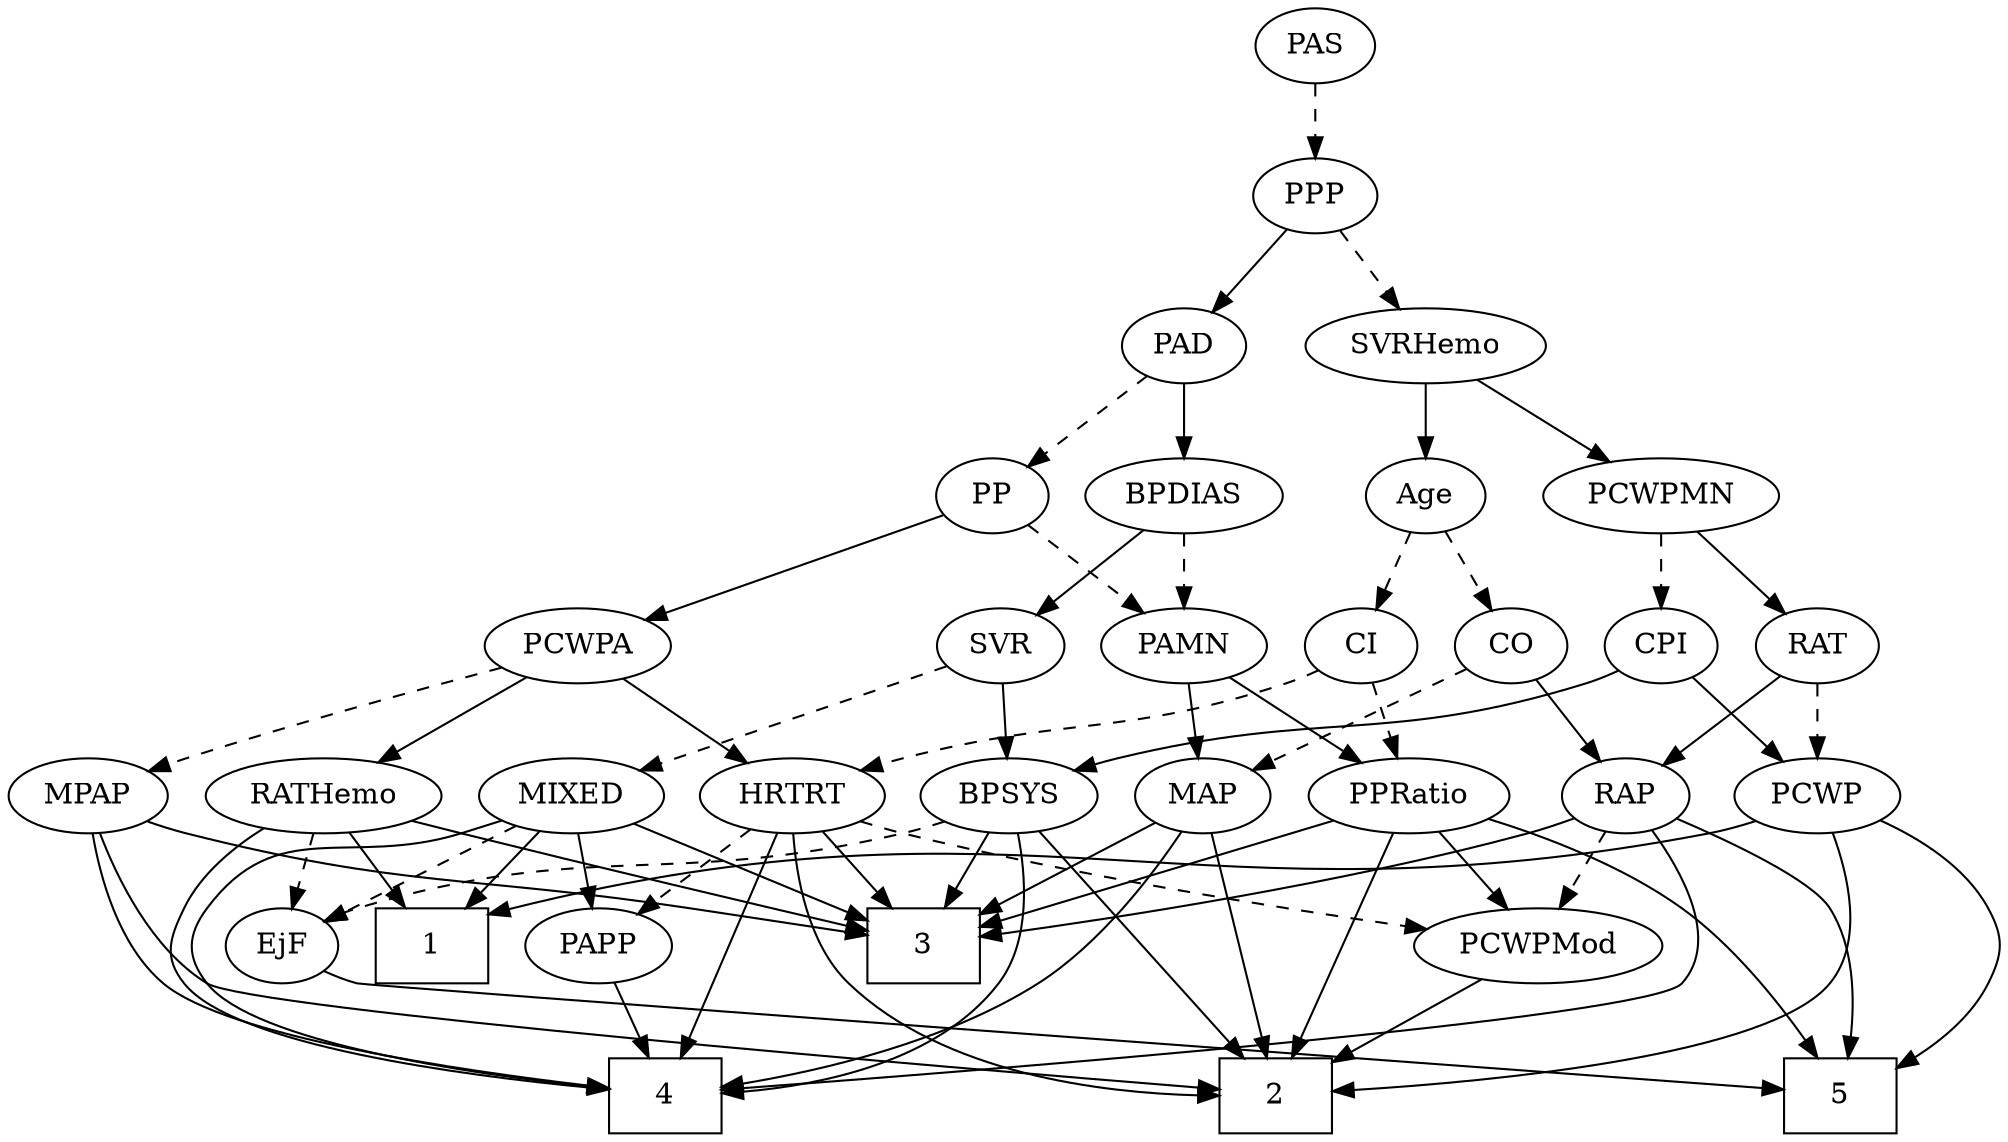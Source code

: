 strict digraph {
	graph [bb="0,0,876.02,540"];
	node [label="\N"];
	1	[height=0.5,
		pos="670.1,90",
		shape=box,
		width=0.75];
	2	[height=0.5,
		pos="157.1,18",
		shape=box,
		width=0.75];
	3	[height=0.5,
		pos="450.1,90",
		shape=box,
		width=0.75];
	4	[height=0.5,
		pos="420.1,18",
		shape=box,
		width=0.75];
	5	[height=0.5,
		pos="737.1,18",
		shape=box,
		width=0.75];
	Age	[height=0.5,
		pos="511.1,306",
		width=0.75];
	CO	[height=0.5,
		pos="511.1,234",
		width=0.75];
	Age -> CO	[pos="e,511.1,252.1 511.1,287.7 511.1,279.98 511.1,270.71 511.1,262.11",
		style=dashed];
	CI	[height=0.5,
		pos="258.1,234",
		width=0.75];
	Age -> CI	[pos="e,279.81,245.15 489.54,294.66 483.95,292.24 477.87,289.83 472.1,288 396.83,264.09 373.47,275.56 298.1,252 295.17,251.08 292.16,250.03 \
289.17,248.9",
		style=dashed];
	EjF	[height=0.5,
		pos="598.1,90",
		width=0.75];
	EjF -> 5	[pos="e,709.92,32.684 618.91,78.52 640.49,67.65 674.67,50.439 700.73,37.315",
		style=solid];
	RAP	[height=0.5,
		pos="732.1,162",
		width=0.77632];
	RAP -> 3	[pos="e,477.44,94.921 710.5,150.13 705.53,147.89 700.19,145.7 695.1,144 623.37,120.08 536.14,104.22 487.5,96.49",
		style=solid];
	RAP -> 4	[pos="e,447.16,18.969 743.93,145.3 757,125.91 773.98,92.925 756.1,72 717.96,27.371 536.39,20.095 457.18,19.072",
		style=solid];
	RAP -> 5	[pos="e,764.18,22.88 754.36,150.66 759.21,148.44 764.32,146.12 769.1,144 806.22,127.52 830.74,141.91 853.1,108 861.9,94.643 861.75,85.461 \
853.1,72 835.8,45.077 801.06,31.66 774.08,25.081",
		style=solid];
	PCWPMod	[height=0.5,
		pos="157.1,90",
		width=1.4443];
	RAP -> PCWPMod	[pos="e,204.92,97.338 711.04,149.83 705.94,147.55 700.43,145.42 695.1,144 522.18,97.979 472.02,127.02 294.1,108 268.14,105.22 239.46,101.73 \
215.08,98.637",
		style=dashed];
	MIXED	[height=0.5,
		pos="435.1,162",
		width=1.1193];
	MIXED -> 1	[pos="e,642.82,104.58 465.63,150.13 472.03,147.99 478.76,145.84 485.1,144 547.59,125.87 568.02,130.21 633.3,107.91",
		style=solid];
	MIXED -> 3	[pos="e,446.4,108.28 438.73,144.05 440.4,136.26 442.42,126.82 444.29,118.08",
		style=solid];
	MIXED -> 4	[pos="e,447.34,32.991 455.49,146.31 466.84,136.82 479.89,123.4 486.1,108 492.08,93.16 493.01,86.427 486.1,72 479.6,58.458 467.78,47.282 \
455.91,38.741",
		style=solid];
	MIXED -> EjF	[pos="e,575.93,100.52 463.12,148.97 491.82,136.64 536.37,117.51 566.36,104.63",
		style=dashed];
	PAPP	[height=0.5,
		pos="335.1,90",
		width=0.88464];
	MIXED -> PAPP	[pos="e,354.43,104.54 414.38,146.5 399.51,136.09 379.31,121.95 363.02,110.55",
		style=solid];
	MPAP	[height=0.5,
		pos="35.097,162",
		width=0.97491];
	MPAP -> 2	[pos="e,129.89,20.336 24.449,144.77 13.44,125.73 -0.16477,93.986 15.097,72 38.554,38.207 86.315,25.922 119.95,21.479",
		style=solid];
	MPAP -> 3	[pos="e,422.81,97.889 66.45,153.47 80.377,150.28 97.002,146.69 112.1,144 228.68,123.22 259.61,129.28 376.1,108 388.13,105.8 401.17,102.96 \
412.9,100.24",
		style=solid];
	MPAP -> 4	[pos="e,393.06,20.317 39.823,144.16 46.529,123.59 60.884,89.394 86.097,72 133.75,39.123 306.22,25.446 382.9,20.899",
		style=solid];
	BPSYS	[height=0.5,
		pos="648.1,162",
		width=1.0471];
	BPSYS -> 2	[pos="e,184.21,21.123 668.78,146.77 693.12,128.33 727.67,95.757 706.1,72 697.45,62.475 316.15,31.571 194.19,21.912",
		style=solid];
	BPSYS -> 3	[pos="e,477.13,100.4 619.03,150.44 613.1,148.3 606.9,146.07 601.1,144 562.18,130.13 517.53,114.49 486.94,103.82",
		style=solid];
	BPSYS -> 4	[pos="e,447.32,19.223 674.73,149.15 698.92,137.78 731.9,120.52 739.1,108 747.07,94.128 749.44,84.206 739.1,72 703.35,29.818 533.74,21.171 \
457.44,19.426",
		style=solid];
	BPSYS -> EjF	[pos="e,609.29,106.67 636.5,144.76 630.16,135.89 622.2,124.74 615.16,114.89",
		style=dashed];
	PAD	[height=0.5,
		pos="416.1,378",
		width=0.79437];
	BPDIAS	[height=0.5,
		pos="421.1,306",
		width=1.1735];
	PAD -> BPDIAS	[pos="e,419.88,324.1 417.33,359.7 417.88,351.98 418.55,342.71 419.16,334.11",
		style=solid];
	PP	[height=0.5,
		pos="334.1,306",
		width=0.75];
	PAD -> PP	[pos="e,350.11,320.67 399.5,362.83 387.57,352.64 371.29,338.75 357.96,327.37",
		style=dashed];
	CO -> RAP	[pos="e,710.41,173.62 536.18,227.05 571.96,218.28 639.47,200.66 695.1,180 696.99,179.3 698.91,178.54 700.85,177.75",
		style=solid];
	MAP	[height=0.5,
		pos="346.1,162",
		width=0.84854];
	CO -> MAP	[pos="e,370.2,173.27 489.26,223.41 483.67,220.98 477.67,218.38 472.1,216 433.99,199.72 424.28,196.1 386.1,180 383.93,179.08 381.69,178.14 \
379.44,177.19",
		style=dashed];
	PAS	[height=0.5,
		pos="464.1,522",
		width=0.75];
	PPP	[height=0.5,
		pos="464.1,450",
		width=0.75];
	PAS -> PPP	[pos="e,464.1,468.1 464.1,503.7 464.1,495.98 464.1,486.71 464.1,478.11",
		style=dashed];
	PAMN	[height=0.5,
		pos="343.1,234",
		width=1.011];
	PAMN -> MAP	[pos="e,345.36,180.1 343.84,215.7 344.17,207.98 344.57,198.71 344.93,190.11",
		style=solid];
	PPRatio	[height=0.5,
		pos="258.1,162",
		width=1.1013];
	PAMN -> PPRatio	[pos="e,276.39,178.07 325.07,218.15 313.21,208.38 297.48,195.43 284.25,184.54",
		style=solid];
	RATHemo	[height=0.5,
		pos="543.1,162",
		width=1.3721];
	RATHemo -> 1	[pos="e,642.81,106.04 569.1,146.67 587.82,136.35 613.29,122.31 633.98,110.91",
		style=solid];
	RATHemo -> 3	[pos="e,472.96,108.21 522.46,145.46 510.31,136.33 494.72,124.59 481.12,114.35",
		style=solid];
	RATHemo -> 4	[pos="e,447.3,31.219 538.66,143.97 532.98,124.76 521.59,93.409 503.1,72 490.3,57.183 472.34,45.016 456.4,36.093",
		style=solid];
	RATHemo -> EjF	[pos="e,585.91,106.51 556.13,144.41 563.11,135.53 571.82,124.44 579.5,114.67",
		style=dashed];
	CPI	[height=0.5,
		pos="654.1,234",
		width=0.75];
	CPI -> BPSYS	[pos="e,649.56,180.1 652.61,215.7 651.95,207.98 651.16,198.71 650.42,190.11",
		style=solid];
	PCWP	[height=0.5,
		pos="813.1,162",
		width=0.97491];
	CPI -> PCWP	[pos="e,787.22,174.39 676.21,223.27 702.57,211.66 746.98,192.11 778.05,178.43",
		style=solid];
	RAT	[height=0.5,
		pos="732.1,234",
		width=0.75827];
	RAT -> RAP	[pos="e,732.1,180.1 732.1,215.7 732.1,207.98 732.1,198.71 732.1,190.11",
		style=solid];
	RAT -> PCWP	[pos="e,796.01,177.77 748.1,219.17 759.55,209.27 775.2,195.75 788.26,184.46",
		style=dashed];
	SVR	[height=0.5,
		pos="435.1,234",
		width=0.77632];
	SVR -> MIXED	[pos="e,435.1,180.1 435.1,215.7 435.1,207.98 435.1,198.71 435.1,190.11",
		style=dashed];
	SVR -> BPSYS	[pos="e,619.37,173.74 457.33,222.98 463.06,220.55 469.26,218.06 475.1,216 530,196.57 545.68,197.92 601.1,180 603.98,179.07 606.94,178.08 \
609.92,177.06",
		style=solid];
	PCWPMod -> 2	[pos="e,157.1,36.104 157.1,71.697 157.1,63.983 157.1,54.712 157.1,46.112",
		style=solid];
	PCWPA	[height=0.5,
		pos="166.1,234",
		width=1.1555];
	PCWPA -> MPAP	[pos="e,58.517,175.51 140.84,219.5 119.93,208.33 90.083,192.38 67.429,180.28",
		style=dashed];
	PCWPA -> RATHemo	[pos="e,506.79,174.35 198.14,222.32 205.92,219.99 214.26,217.72 222.1,216 336.91,190.85 369.1,204.33 484.1,180 488.26,179.12 492.56,178.1 \
496.86,177",
		style=solid];
	HRTRT	[height=0.5,
		pos="161.1,162",
		width=1.1013];
	PCWPA -> HRTRT	[pos="e,162.32,180.1 164.86,215.7 164.31,207.98 163.65,198.71 163.03,190.11",
		style=solid];
	PCWPMN	[height=0.5,
		pos="654.1,306",
		width=1.3902];
	PCWPMN -> CPI	[pos="e,654.1,252.1 654.1,287.7 654.1,279.98 654.1,270.71 654.1,262.11",
		style=dashed];
	PCWPMN -> RAT	[pos="e,716.58,248.93 671.8,289.12 682.75,279.28 696.94,266.55 708.81,255.9",
		style=solid];
	SVRHemo	[height=0.5,
		pos="513.1,378",
		width=1.3902];
	SVRHemo -> Age	[pos="e,511.59,324.1 512.6,359.7 512.38,351.98 512.12,342.71 511.87,334.11",
		style=solid];
	SVRHemo -> PCWPMN	[pos="e,625.95,320.97 541.29,363 563,352.22 593.21,337.23 616.9,325.47",
		style=solid];
	BPDIAS -> PAMN	[pos="e,359.82,250.01 403.79,289.46 393.14,279.91 379.33,267.51 367.57,256.96",
		style=dashed];
	BPDIAS -> SVR	[pos="e,431.64,252.28 424.49,288.05 426.03,280.35 427.89,271.03 429.62,262.36",
		style=solid];
	MAP -> 2	[pos="e,179.81,36.066 327.97,147.38 295.63,123.08 227.62,71.987 187.85,42.103",
		style=solid];
	MAP -> 3	[pos="e,424.72,108.08 365.66,147.83 379.89,138.26 399.52,125.05 416.26,113.77",
		style=solid];
	MAP -> 4	[pos="e,392.95,21.793 326.9,147.68 314.99,138.17 300.73,124.23 294.1,108 288.04,93.189 285.24,85.328 294.1,72 313.71,42.469 353.34,29.356 \
382.95,23.555",
		style=solid];
	PP -> PAMN	[pos="e,340.88,252.28 336.28,288.05 337.27,280.35 338.46,271.03 339.58,262.36",
		style=dashed];
	PP -> PCWPA	[pos="e,194.98,247.03 311.79,295.7 284.41,284.3 237.55,264.77 204.37,250.95",
		style=solid];
	PPP -> PAD	[pos="e,426.95,394.82 453.2,433.12 447.13,424.26 439.44,413.04 432.63,403.12",
		style=solid];
	PPP -> SVRHemo	[pos="e,501.22,395.96 474.97,433.46 480.99,424.87 488.62,413.97 495.47,404.19",
		style=dashed];
	PPRatio -> 2	[pos="e,129.97,34.785 227.94,150.14 222.03,148.06 215.88,145.94 210.1,144 159.71,127.13 127.51,150.86 96.097,108 86.639,95.095 89.46,86.559 \
96.097,72 101.65,59.812 111.55,49.343 121.78,41.006",
		style=solid];
	PPRatio -> 3	[pos="e,422.84,102.56 288.3,150.28 294.2,148.19 300.34,146.02 306.1,144 351.84,127.91 363.79,125.29 409.1,108 410.49,107.47 411.91,106.92 \
413.34,106.36",
		style=solid];
	PPRatio -> 5	[pos="e,709.96,18.224 288.89,150.44 313.6,141.22 348.58,126.44 376.1,108 395.42,95.051 393.26,82.339 414.1,72 509.14,24.851 637.35,18.284 \
699.8,18.184",
		style=solid];
	PPRatio -> PCWPMod	[pos="e,179.4,106.46 237.17,146.5 222.93,136.63 203.86,123.41 187.9,112.35",
		style=solid];
	PCWP -> 1	[pos="e,697.28,104.31 788.51,148.97 765.9,137.9 732.07,121.34 706.35,108.75",
		style=solid];
	PCWP -> 2	[pos="e,184.24,21.022 802.4,144.79 787.59,123.88 758.71,88.264 724.1,72 700.05,60.7 316.52,31.002 194.25,21.775",
		style=solid];
	PCWP -> 5	[pos="e,764.29,21.12 834.67,147.67 847.59,138.34 862.86,124.6 870.1,108 876.49,93.332 879.08,85.243 870.1,72 848.86,40.67 805.82,27.859 \
774.44,22.622",
		style=solid];
	CI -> PPRatio	[pos="e,258.1,180.1 258.1,215.7 258.1,207.98 258.1,198.71 258.1,190.11",
		style=dashed];
	CI -> HRTRT	[pos="e,181.46,177.7 240.31,220.16 226.15,209.94 206.06,195.44 189.65,183.61",
		style=dashed];
	PAPP -> 4	[pos="e,399.32,36.113 352.3,74.834 363.55,65.571 378.51,53.246 391.52,42.533",
		style=solid];
	HRTRT -> 2	[pos="e,129.82,21.224 127.22,152.48 90.95,142.6 37.002,125.42 25.097,108 16.068,94.791 16.135,85.255 25.097,72 46.098,40.937 88.622,28.077 \
119.75,22.755",
		style=solid];
	HRTRT -> 3	[pos="e,423.05,97.305 190.61,149.88 196.68,147.78 203.06,145.71 209.1,144 282.14,123.28 301.98,124.5 376.1,108 388.14,105.32 401.27,102.33 \
413.07,99.608",
		style=solid];
	HRTRT -> 4	[pos="e,393.03,21.433 135.92,147.96 121.37,138.91 104.34,125.36 96.097,108 89.233,93.547 85.737,84.193 96.097,72 114.53,50.306 301.51,\
30.194 382.75,22.407",
		style=solid];
	HRTRT -> PCWPMod	[pos="e,158.07,108.1 160.11,143.7 159.67,135.98 159.14,126.71 158.65,118.11",
		style=dashed];
	HRTRT -> PAPP	[pos="e,310,101.1 189.83,149.44 220.18,137.23 268.05,117.97 300.47,104.93",
		style=dashed];
}
